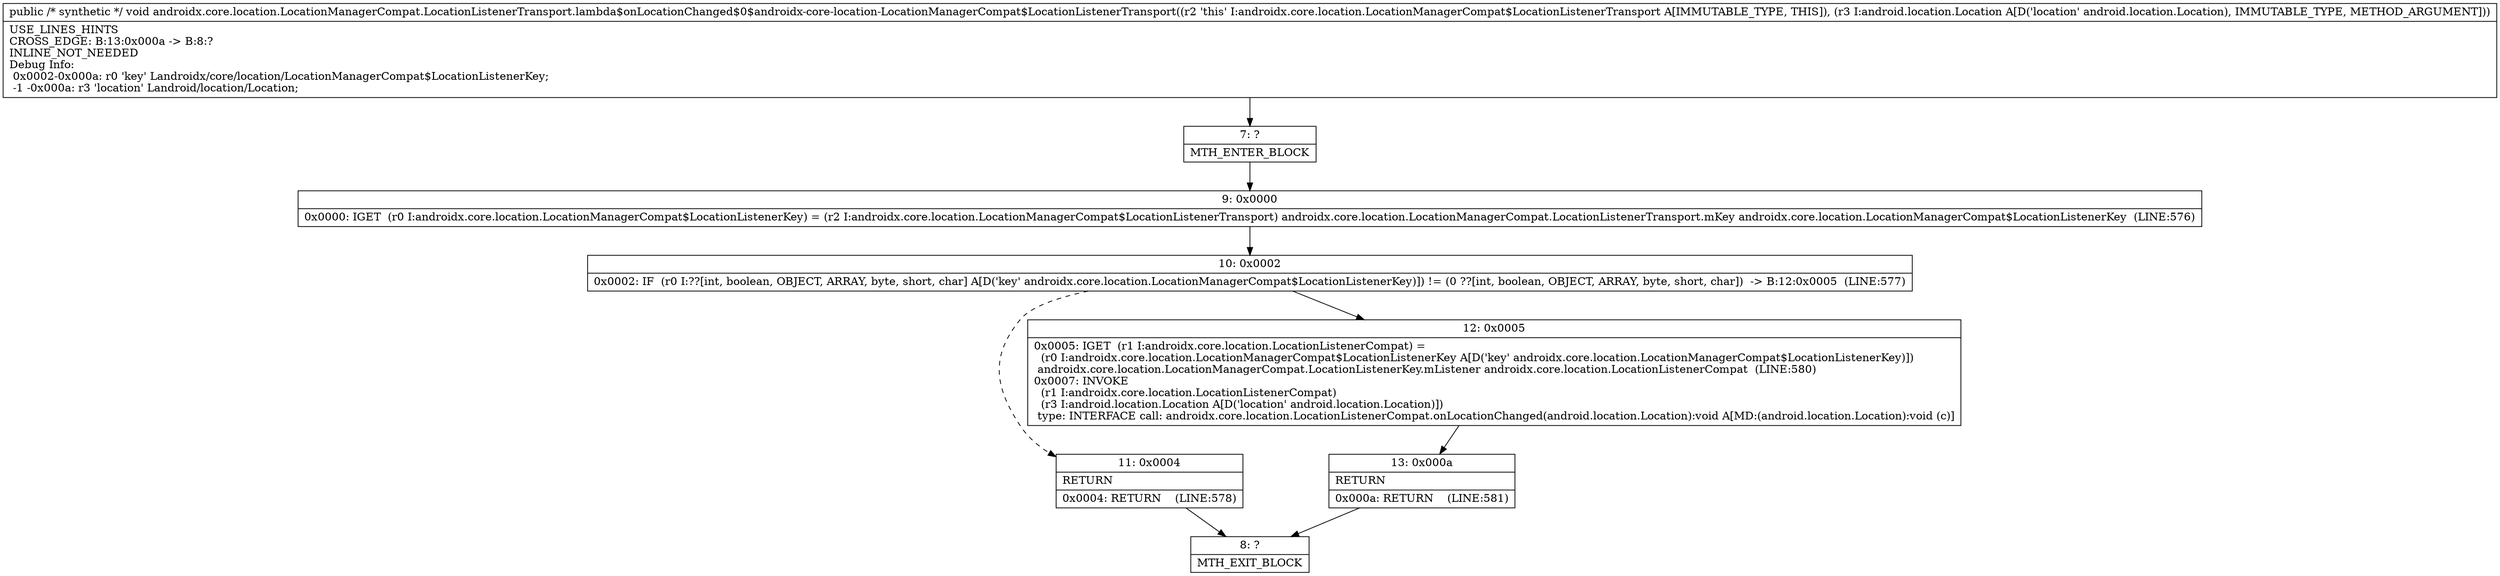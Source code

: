 digraph "CFG forandroidx.core.location.LocationManagerCompat.LocationListenerTransport.lambda$onLocationChanged$0$androidx\-core\-location\-LocationManagerCompat$LocationListenerTransport(Landroid\/location\/Location;)V" {
Node_7 [shape=record,label="{7\:\ ?|MTH_ENTER_BLOCK\l}"];
Node_9 [shape=record,label="{9\:\ 0x0000|0x0000: IGET  (r0 I:androidx.core.location.LocationManagerCompat$LocationListenerKey) = (r2 I:androidx.core.location.LocationManagerCompat$LocationListenerTransport) androidx.core.location.LocationManagerCompat.LocationListenerTransport.mKey androidx.core.location.LocationManagerCompat$LocationListenerKey  (LINE:576)\l}"];
Node_10 [shape=record,label="{10\:\ 0x0002|0x0002: IF  (r0 I:??[int, boolean, OBJECT, ARRAY, byte, short, char] A[D('key' androidx.core.location.LocationManagerCompat$LocationListenerKey)]) != (0 ??[int, boolean, OBJECT, ARRAY, byte, short, char])  \-\> B:12:0x0005  (LINE:577)\l}"];
Node_11 [shape=record,label="{11\:\ 0x0004|RETURN\l|0x0004: RETURN    (LINE:578)\l}"];
Node_8 [shape=record,label="{8\:\ ?|MTH_EXIT_BLOCK\l}"];
Node_12 [shape=record,label="{12\:\ 0x0005|0x0005: IGET  (r1 I:androidx.core.location.LocationListenerCompat) = \l  (r0 I:androidx.core.location.LocationManagerCompat$LocationListenerKey A[D('key' androidx.core.location.LocationManagerCompat$LocationListenerKey)])\l androidx.core.location.LocationManagerCompat.LocationListenerKey.mListener androidx.core.location.LocationListenerCompat  (LINE:580)\l0x0007: INVOKE  \l  (r1 I:androidx.core.location.LocationListenerCompat)\l  (r3 I:android.location.Location A[D('location' android.location.Location)])\l type: INTERFACE call: androidx.core.location.LocationListenerCompat.onLocationChanged(android.location.Location):void A[MD:(android.location.Location):void (c)]\l}"];
Node_13 [shape=record,label="{13\:\ 0x000a|RETURN\l|0x000a: RETURN    (LINE:581)\l}"];
MethodNode[shape=record,label="{public \/* synthetic *\/ void androidx.core.location.LocationManagerCompat.LocationListenerTransport.lambda$onLocationChanged$0$androidx\-core\-location\-LocationManagerCompat$LocationListenerTransport((r2 'this' I:androidx.core.location.LocationManagerCompat$LocationListenerTransport A[IMMUTABLE_TYPE, THIS]), (r3 I:android.location.Location A[D('location' android.location.Location), IMMUTABLE_TYPE, METHOD_ARGUMENT]))  | USE_LINES_HINTS\lCROSS_EDGE: B:13:0x000a \-\> B:8:?\lINLINE_NOT_NEEDED\lDebug Info:\l  0x0002\-0x000a: r0 'key' Landroidx\/core\/location\/LocationManagerCompat$LocationListenerKey;\l  \-1 \-0x000a: r3 'location' Landroid\/location\/Location;\l}"];
MethodNode -> Node_7;Node_7 -> Node_9;
Node_9 -> Node_10;
Node_10 -> Node_11[style=dashed];
Node_10 -> Node_12;
Node_11 -> Node_8;
Node_12 -> Node_13;
Node_13 -> Node_8;
}

